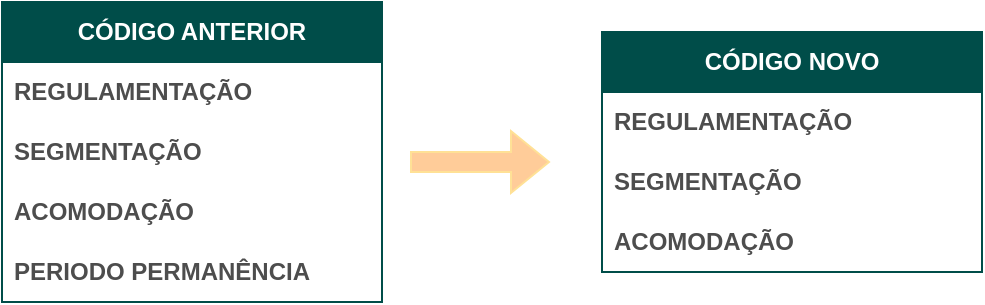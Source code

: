 <mxfile version="24.0.4" type="github">
  <diagram name="Página-1" id="gDwTb4JrYftBIFHhQqDf">
    <mxGraphModel dx="794" dy="420" grid="1" gridSize="10" guides="1" tooltips="1" connect="1" arrows="1" fold="1" page="1" pageScale="1" pageWidth="827" pageHeight="1169" math="0" shadow="0">
      <root>
        <mxCell id="0" />
        <mxCell id="1" parent="0" />
        <mxCell id="kmhtlZ4ojCQj3abC8RSt-14" value="&lt;font style=&quot;vertical-align: inherit;&quot;&gt;&lt;font style=&quot;vertical-align: inherit;&quot;&gt;&lt;font style=&quot;vertical-align: inherit;&quot;&gt;&lt;font style=&quot;vertical-align: inherit;&quot;&gt;CÓDIGO ANTERIOR&lt;/font&gt;&lt;/font&gt;&lt;/font&gt;&lt;/font&gt;" style="swimlane;fontStyle=1;childLayout=stackLayout;horizontal=1;startSize=30;horizontalStack=0;resizeParent=1;resizeParentMax=0;resizeLast=0;collapsible=1;marginBottom=0;whiteSpace=wrap;html=1;fillColor=#004D49;strokeColor=#004D49;fontColor=#ffffff;labelBorderColor=#004D49;" vertex="1" parent="1">
          <mxGeometry x="210" y="400" width="190" height="150" as="geometry" />
        </mxCell>
        <mxCell id="kmhtlZ4ojCQj3abC8RSt-15" value="&lt;font style=&quot;vertical-align: inherit;&quot;&gt;&lt;font style=&quot;vertical-align: inherit;&quot;&gt;REGULAMENTAÇÃO&lt;/font&gt;&lt;/font&gt;" style="text;strokeColor=none;fillColor=none;align=left;verticalAlign=middle;spacingLeft=4;spacingRight=4;overflow=hidden;points=[[0,0.5],[1,0.5]];portConstraint=eastwest;rotatable=0;whiteSpace=wrap;html=1;fontStyle=1;fontColor=#4D4D4D;" vertex="1" parent="kmhtlZ4ojCQj3abC8RSt-14">
          <mxGeometry y="30" width="190" height="30" as="geometry" />
        </mxCell>
        <mxCell id="kmhtlZ4ojCQj3abC8RSt-16" value="&lt;font style=&quot;vertical-align: inherit;&quot;&gt;&lt;font style=&quot;vertical-align: inherit;&quot;&gt;SEGMENTAÇÃO&lt;/font&gt;&lt;/font&gt;" style="text;strokeColor=none;fillColor=none;align=left;verticalAlign=middle;spacingLeft=4;spacingRight=4;overflow=hidden;points=[[0,0.5],[1,0.5]];portConstraint=eastwest;rotatable=0;whiteSpace=wrap;html=1;fontStyle=1;fontColor=#4D4D4D;" vertex="1" parent="kmhtlZ4ojCQj3abC8RSt-14">
          <mxGeometry y="60" width="190" height="30" as="geometry" />
        </mxCell>
        <mxCell id="kmhtlZ4ojCQj3abC8RSt-17" value="&lt;font style=&quot;vertical-align: inherit;&quot;&gt;&lt;font style=&quot;vertical-align: inherit;&quot;&gt;ACOMODAÇÃO&lt;/font&gt;&lt;/font&gt;" style="text;strokeColor=none;fillColor=none;align=left;verticalAlign=middle;spacingLeft=4;spacingRight=4;overflow=hidden;points=[[0,0.5],[1,0.5]];portConstraint=eastwest;rotatable=0;whiteSpace=wrap;html=1;fontStyle=1;fontColor=#4D4D4D;" vertex="1" parent="kmhtlZ4ojCQj3abC8RSt-14">
          <mxGeometry y="90" width="190" height="30" as="geometry" />
        </mxCell>
        <mxCell id="kmhtlZ4ojCQj3abC8RSt-18" value="&lt;font style=&quot;vertical-align: inherit;&quot;&gt;&lt;font style=&quot;vertical-align: inherit;&quot;&gt;PERIODO PERMANÊNCIA&lt;/font&gt;&lt;/font&gt;" style="text;strokeColor=none;fillColor=none;align=left;verticalAlign=middle;spacingLeft=4;spacingRight=4;overflow=hidden;points=[[0,0.5],[1,0.5]];portConstraint=eastwest;rotatable=0;whiteSpace=wrap;html=1;fontStyle=1;fontColor=#4D4D4D;" vertex="1" parent="kmhtlZ4ojCQj3abC8RSt-14">
          <mxGeometry y="120" width="190" height="30" as="geometry" />
        </mxCell>
        <mxCell id="kmhtlZ4ojCQj3abC8RSt-19" value="&lt;font style=&quot;vertical-align: inherit;&quot;&gt;&lt;font style=&quot;vertical-align: inherit;&quot;&gt;&lt;font style=&quot;vertical-align: inherit;&quot;&gt;&lt;font style=&quot;vertical-align: inherit;&quot;&gt;&lt;font style=&quot;vertical-align: inherit;&quot;&gt;&lt;font style=&quot;vertical-align: inherit;&quot;&gt;&lt;font style=&quot;vertical-align: inherit;&quot;&gt;&lt;font style=&quot;vertical-align: inherit;&quot;&gt;CÓDIGO NOVO&lt;/font&gt;&lt;/font&gt;&lt;/font&gt;&lt;/font&gt;&lt;/font&gt;&lt;/font&gt;&lt;/font&gt;&lt;/font&gt;" style="swimlane;fontStyle=1;childLayout=stackLayout;horizontal=1;startSize=30;horizontalStack=0;resizeParent=1;resizeParentMax=0;resizeLast=0;collapsible=1;marginBottom=0;whiteSpace=wrap;html=1;fillColor=#004D49;fontColor=#ffffff;strokeColor=#004D49;" vertex="1" parent="1">
          <mxGeometry x="510" y="415" width="190" height="120" as="geometry" />
        </mxCell>
        <mxCell id="kmhtlZ4ojCQj3abC8RSt-20" value="&lt;font style=&quot;vertical-align: inherit;&quot;&gt;&lt;font style=&quot;vertical-align: inherit;&quot;&gt;REGULAMENTAÇÃO&lt;/font&gt;&lt;/font&gt;" style="text;strokeColor=none;fillColor=none;align=left;verticalAlign=middle;spacingLeft=4;spacingRight=4;overflow=hidden;points=[[0,0.5],[1,0.5]];portConstraint=eastwest;rotatable=0;whiteSpace=wrap;html=1;fontStyle=1;fontColor=#4D4D4D;" vertex="1" parent="kmhtlZ4ojCQj3abC8RSt-19">
          <mxGeometry y="30" width="190" height="30" as="geometry" />
        </mxCell>
        <mxCell id="kmhtlZ4ojCQj3abC8RSt-21" value="&lt;font style=&quot;vertical-align: inherit;&quot;&gt;&lt;font style=&quot;vertical-align: inherit;&quot;&gt;SEGMENTAÇÃO&lt;/font&gt;&lt;/font&gt;" style="text;strokeColor=none;fillColor=none;align=left;verticalAlign=middle;spacingLeft=4;spacingRight=4;overflow=hidden;points=[[0,0.5],[1,0.5]];portConstraint=eastwest;rotatable=0;whiteSpace=wrap;html=1;fontStyle=1;fontColor=#4D4D4D;" vertex="1" parent="kmhtlZ4ojCQj3abC8RSt-19">
          <mxGeometry y="60" width="190" height="30" as="geometry" />
        </mxCell>
        <mxCell id="kmhtlZ4ojCQj3abC8RSt-22" value="&lt;font style=&quot;vertical-align: inherit;&quot;&gt;&lt;font style=&quot;vertical-align: inherit;&quot;&gt;ACOMODAÇÃO&lt;/font&gt;&lt;/font&gt;" style="text;strokeColor=none;fillColor=none;align=left;verticalAlign=middle;spacingLeft=4;spacingRight=4;overflow=hidden;points=[[0,0.5],[1,0.5]];portConstraint=eastwest;rotatable=0;whiteSpace=wrap;html=1;fontStyle=1;fontColor=#4D4D4D;" vertex="1" parent="kmhtlZ4ojCQj3abC8RSt-19">
          <mxGeometry y="90" width="190" height="30" as="geometry" />
        </mxCell>
        <mxCell id="kmhtlZ4ojCQj3abC8RSt-24" value="" style="shape=flexArrow;endArrow=classic;html=1;rounded=0;fontColor=#616161;fillColor=#ffcc99;strokeColor=#FFE196;" edge="1" parent="1">
          <mxGeometry width="50" height="50" relative="1" as="geometry">
            <mxPoint x="414" y="480" as="sourcePoint" />
            <mxPoint x="484" y="480" as="targetPoint" />
          </mxGeometry>
        </mxCell>
      </root>
    </mxGraphModel>
  </diagram>
</mxfile>
